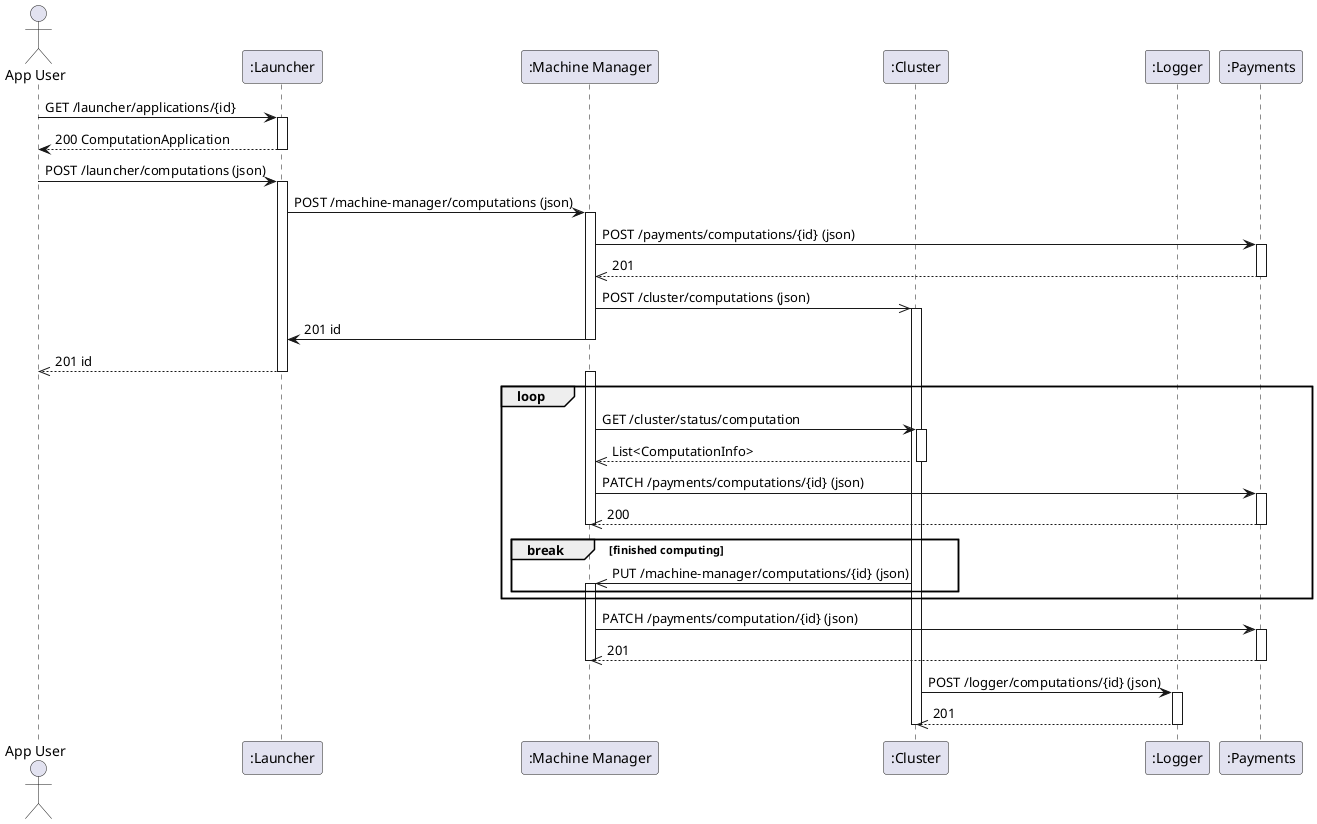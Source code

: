 @startuml

actor "App User" as AU
participant ":Launcher" as CLa
participant ":Machine Manager" as CM
participant ":Cluster" as CC
participant ":Logger" as CLo
participant ":Payments" as CP

AU -> CLa : GET /launcher/applications/{id}
activate CLa
CLa --> AU : 200 ComputationApplication
deactivate CLa

AU -> CLa : POST /launcher/computations (json)
activate CLa
CLa -> CM : POST /machine-manager/computations (json)
activate CM

CM -> CP : POST /payments/computations/{id} (json)
activate CP
CP -->> CM : 201
deactivate CP

CM ->> CC : POST /cluster/computations (json)
activate CC

CM -> CLa : 201 id
deactivate CM

CLa -->> AU : 201 id
deactivate CLa

loop

activate CM
CM -> CC : GET /cluster/status/computation
activate CC
CC -->> CM : List<ComputationInfo>
deactivate CC

CM -> CP : PATCH /payments/computations/{id} (json)
activate CP
CP -->> CM : 200
deactivate CP

deactivate CM

break finished computing
CC ->> CM : PUT /machine-manager/computations/{id} (json)
activate CM

end break
end loop

CM -> CP : PATCH /payments/computation/{id} (json)
activate CP
CP -->> CM : 201
deactivate CP
deactivate CM

CC -> CLo : POST /logger/computations/{id} (json)
activate CLo
CLo -->> CC : 201
deactivate CLo
deactivate CC

@enduml